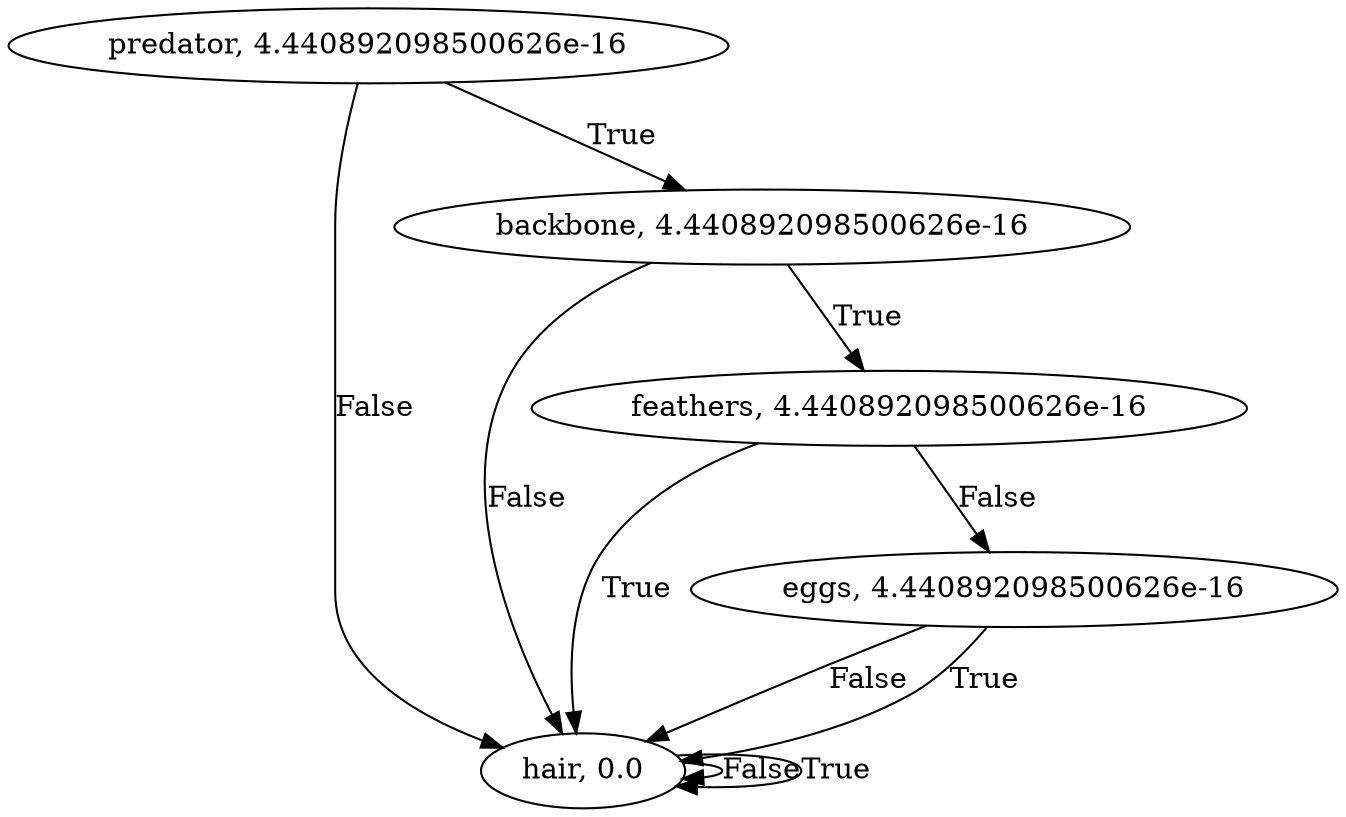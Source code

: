 digraph G {predator [label="predator, 4.440892098500626e-16"]predator->hair [label="False"]predator->backbone [label="True"]hair [label="hair, 0.0"]backbone [label="backbone, 4.440892098500626e-16"]backbone->hair [label="False"]backbone->feathers [label="True"]hair [label="hair, 0.0"]feathers [label="feathers, 4.440892098500626e-16"]feathers->eggs [label="False"]feathers->hair [label="True"]eggs [label="eggs, 4.440892098500626e-16"]eggs->hair [label="False"]eggs->hair [label="True"]hair [label="hair, 0.0"]hair [label="hair, 2.220446049250313e-16"]hair->hair [label="False"]hair->hair [label="True"]hair [label="hair, 0.0"]hair [label="hair, 0.0"]hair [label="hair, 0.0"]}
